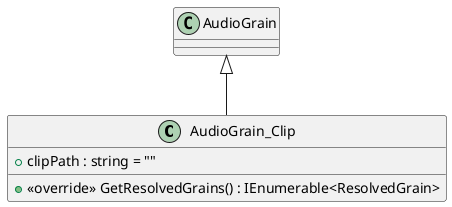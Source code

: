 @startuml
class AudioGrain_Clip {
    + clipPath : string = ""
    + <<override>> GetResolvedGrains() : IEnumerable<ResolvedGrain>
}
AudioGrain <|-- AudioGrain_Clip
@enduml
